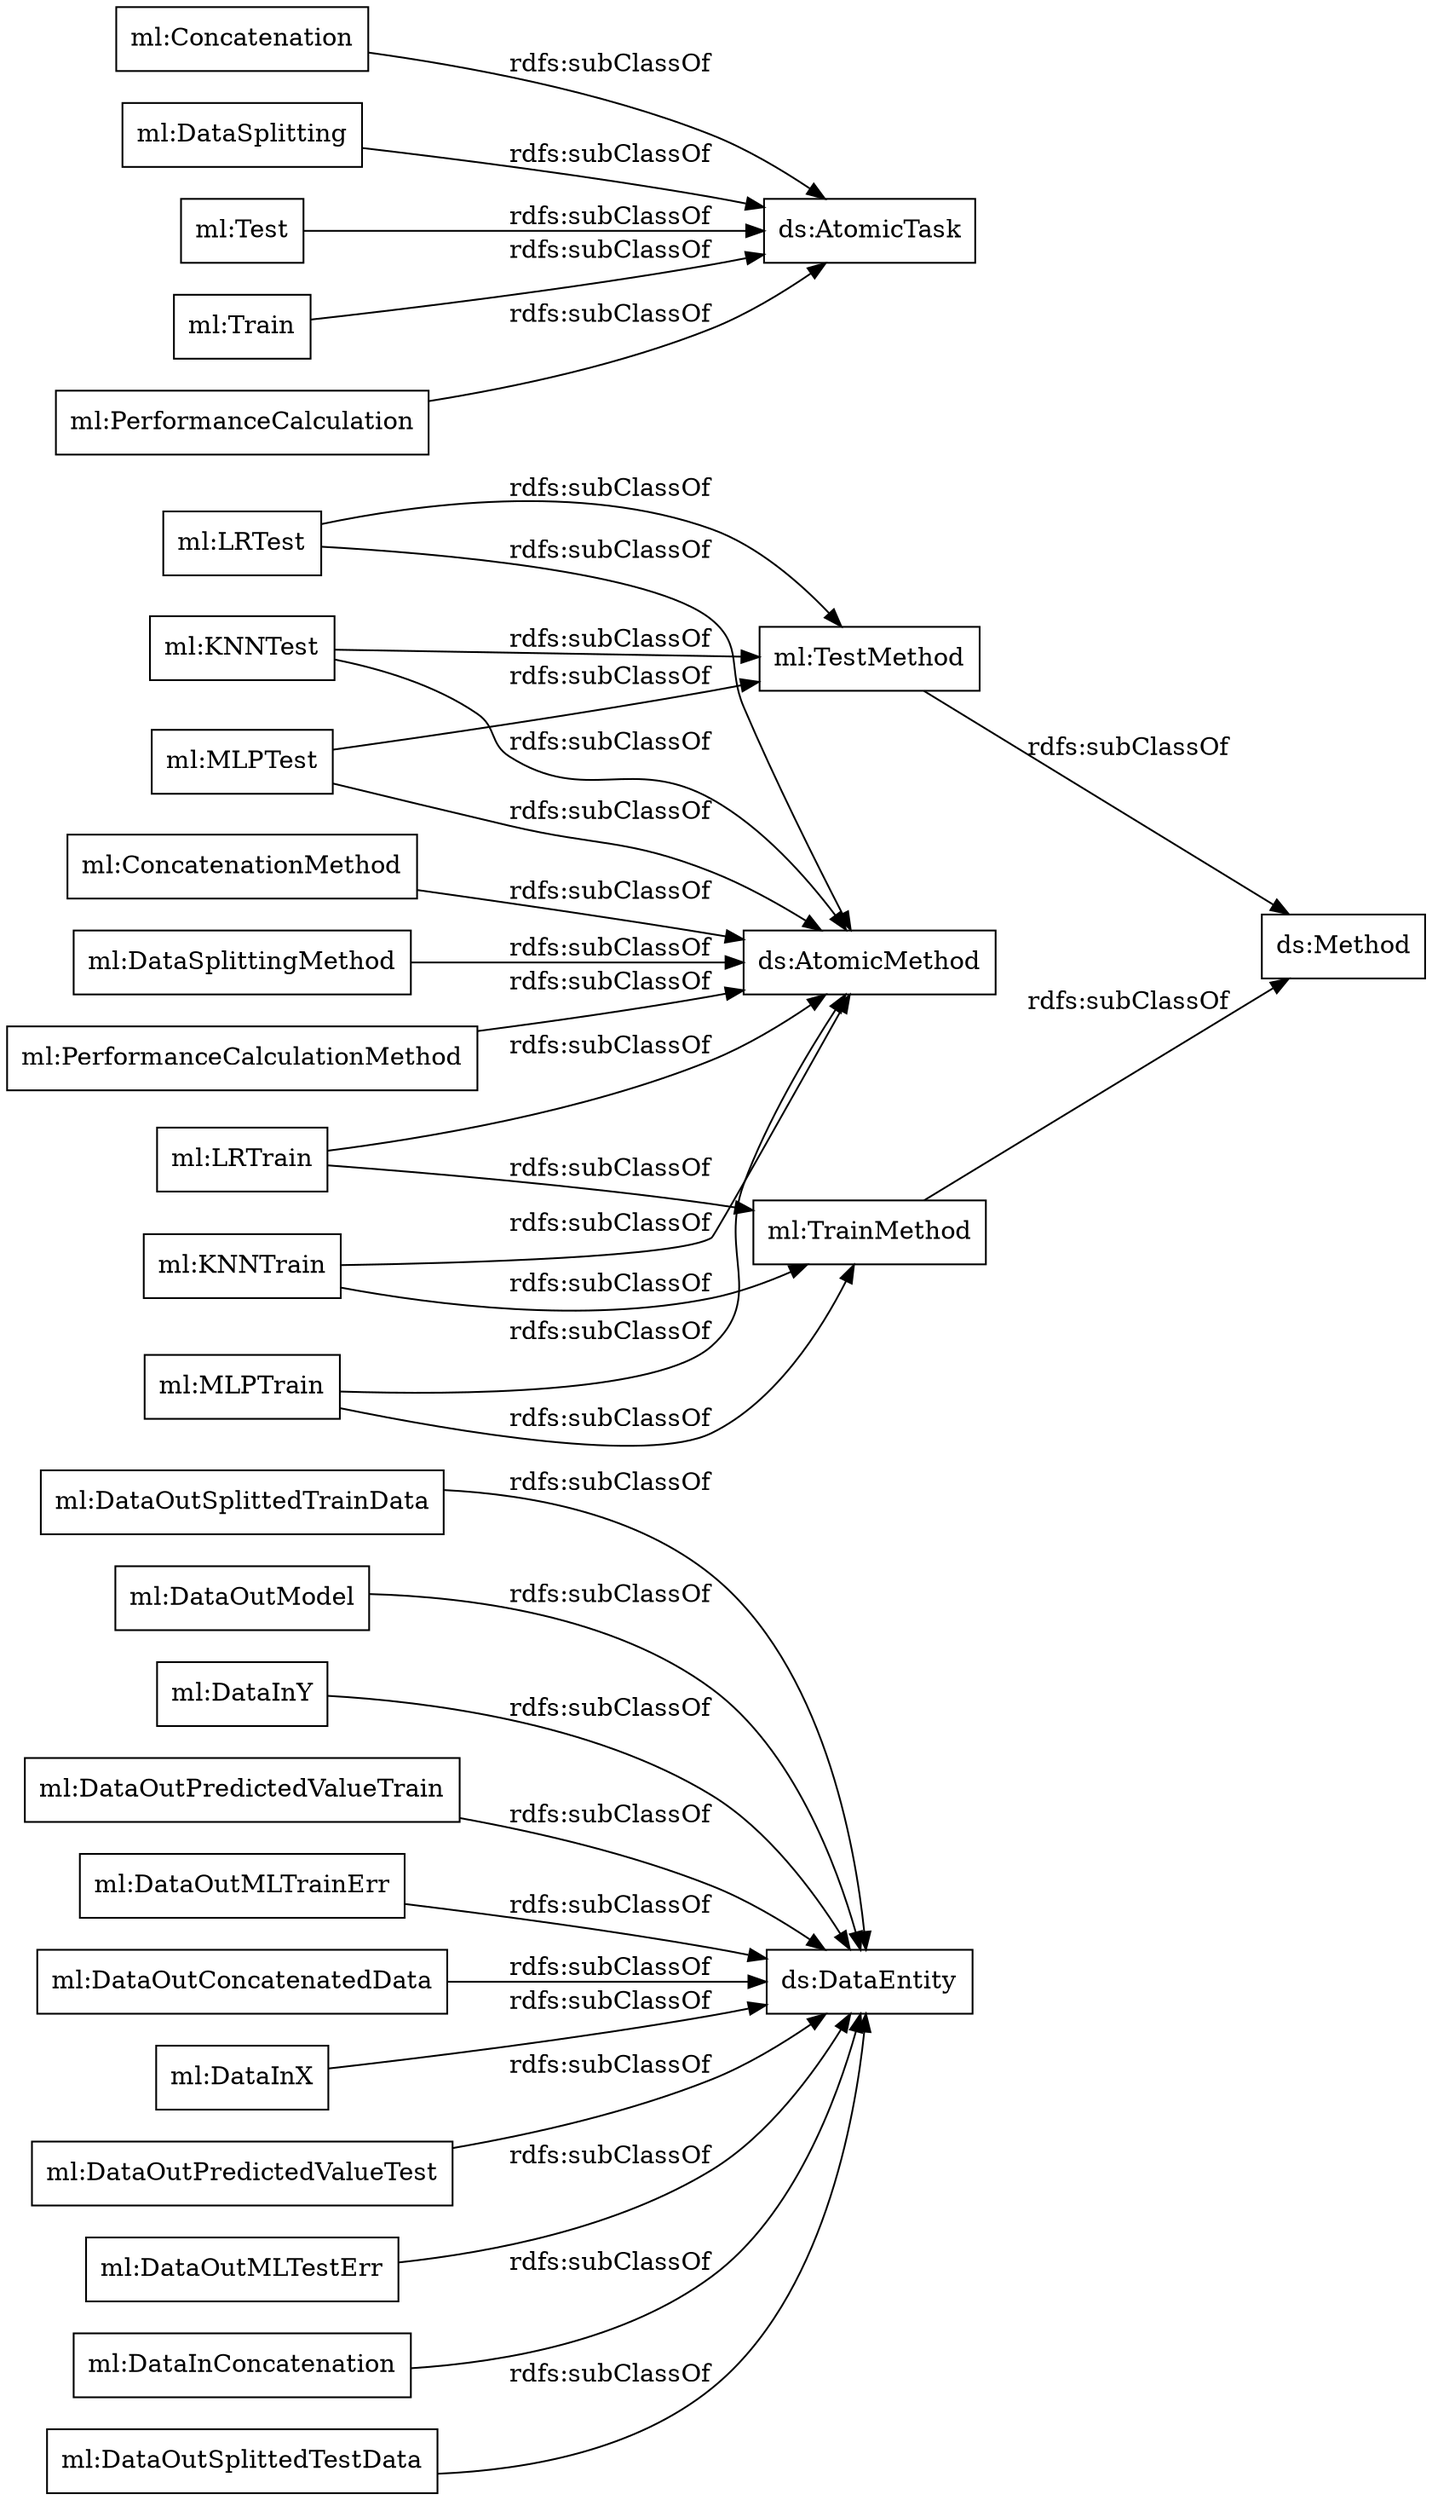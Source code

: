 digraph ar2dtool_diagram { 
rankdir=LR;
size="1000"
node [shape = rectangle, color="black"]; "ml:DataOutSplittedTrainData" "ml:TrainMethod" "ml:DataOutModel" "ml:PerformanceCalculationMethod" "ml:Concatenation" "ml:ConcatenationMethod" "ml:DataInY" "ml:MLPTest" "ml:DataOutPredictedValueTrain" "ml:DataOutMLTrainErr" "ml:DataOutConcatenatedData" "ml:DataSplitting" "ml:KNNTest" "ml:Test" "ml:DataInX" "ml:DataSplittingMethod" "ml:Train" "ml:PerformanceCalculation" "ml:DataOutPredictedValueTest" "ml:LRTest" "ml:KNNTrain" "ml:DataOutMLTestErr" "ml:MLPTrain" "ml:TestMethod" "ml:LRTrain" "ml:DataInConcatenation" "ml:DataOutSplittedTestData" ; /*classes style*/
	"ml:PerformanceCalculation" -> "ds:AtomicTask" [ label = "rdfs:subClassOf" ];
	"ml:DataOutMLTestErr" -> "ds:DataEntity" [ label = "rdfs:subClassOf" ];
	"ml:LRTrain" -> "ds:AtomicMethod" [ label = "rdfs:subClassOf" ];
	"ml:LRTrain" -> "ml:TrainMethod" [ label = "rdfs:subClassOf" ];
	"ml:LRTest" -> "ds:AtomicMethod" [ label = "rdfs:subClassOf" ];
	"ml:LRTest" -> "ml:TestMethod" [ label = "rdfs:subClassOf" ];
	"ml:DataOutSplittedTrainData" -> "ds:DataEntity" [ label = "rdfs:subClassOf" ];
	"ml:ConcatenationMethod" -> "ds:AtomicMethod" [ label = "rdfs:subClassOf" ];
	"ml:Test" -> "ds:AtomicTask" [ label = "rdfs:subClassOf" ];
	"ml:DataInConcatenation" -> "ds:DataEntity" [ label = "rdfs:subClassOf" ];
	"ml:DataOutPredictedValueTest" -> "ds:DataEntity" [ label = "rdfs:subClassOf" ];
	"ml:DataOutSplittedTestData" -> "ds:DataEntity" [ label = "rdfs:subClassOf" ];
	"ml:DataSplitting" -> "ds:AtomicTask" [ label = "rdfs:subClassOf" ];
	"ml:DataInY" -> "ds:DataEntity" [ label = "rdfs:subClassOf" ];
	"ml:DataSplittingMethod" -> "ds:AtomicMethod" [ label = "rdfs:subClassOf" ];
	"ml:DataOutMLTrainErr" -> "ds:DataEntity" [ label = "rdfs:subClassOf" ];
	"ml:KNNTest" -> "ds:AtomicMethod" [ label = "rdfs:subClassOf" ];
	"ml:KNNTest" -> "ml:TestMethod" [ label = "rdfs:subClassOf" ];
	"ml:DataInX" -> "ds:DataEntity" [ label = "rdfs:subClassOf" ];
	"ml:DataOutPredictedValueTrain" -> "ds:DataEntity" [ label = "rdfs:subClassOf" ];
	"ml:TrainMethod" -> "ds:Method" [ label = "rdfs:subClassOf" ];
	"ml:TestMethod" -> "ds:Method" [ label = "rdfs:subClassOf" ];
	"ml:MLPTest" -> "ds:AtomicMethod" [ label = "rdfs:subClassOf" ];
	"ml:MLPTest" -> "ml:TestMethod" [ label = "rdfs:subClassOf" ];
	"ml:PerformanceCalculationMethod" -> "ds:AtomicMethod" [ label = "rdfs:subClassOf" ];
	"ml:DataOutConcatenatedData" -> "ds:DataEntity" [ label = "rdfs:subClassOf" ];
	"ml:DataOutModel" -> "ds:DataEntity" [ label = "rdfs:subClassOf" ];
	"ml:Train" -> "ds:AtomicTask" [ label = "rdfs:subClassOf" ];
	"ml:MLPTrain" -> "ds:AtomicMethod" [ label = "rdfs:subClassOf" ];
	"ml:MLPTrain" -> "ml:TrainMethod" [ label = "rdfs:subClassOf" ];
	"ml:Concatenation" -> "ds:AtomicTask" [ label = "rdfs:subClassOf" ];
	"ml:KNNTrain" -> "ds:AtomicMethod" [ label = "rdfs:subClassOf" ];
	"ml:KNNTrain" -> "ml:TrainMethod" [ label = "rdfs:subClassOf" ];

}
